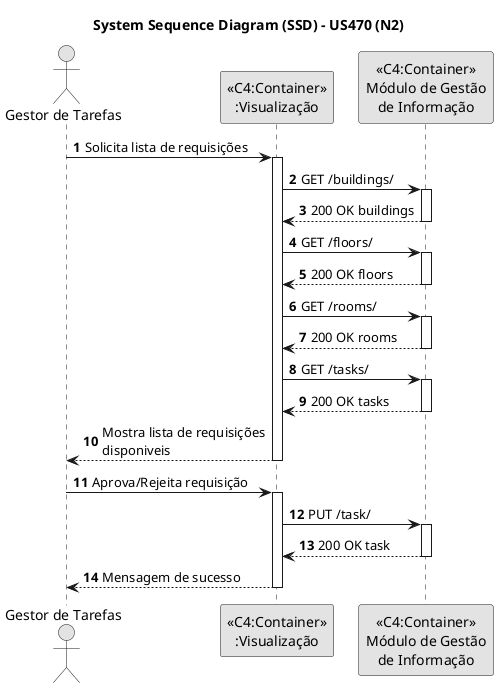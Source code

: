 @startuml
skinparam monochrome true
skinparam packageStyle rectangle
skinparam shadowing false

title System Sequence Diagram (SSD) - US470 (N2)

autonumber

actor "Gestor de Tarefas"

"Gestor de Tarefas" -> "<<C4:Container>>\n:Visualização": Solicita lista de requisições
activate "<<C4:Container>>\n:Visualização"
"<<C4:Container>>\n:Visualização" -> "<<C4:Container>>\nMódulo de Gestão\nde Informação": GET /buildings/
activate "<<C4:Container>>\nMódulo de Gestão\nde Informação"
"<<C4:Container>>\nMódulo de Gestão\nde Informação" --> "<<C4:Container>>\n:Visualização": 200 OK buildings
deactivate "<<C4:Container>>\nMódulo de Gestão\nde Informação"
"<<C4:Container>>\n:Visualização" -> "<<C4:Container>>\nMódulo de Gestão\nde Informação": GET /floors/
activate "<<C4:Container>>\nMódulo de Gestão\nde Informação"
"<<C4:Container>>\nMódulo de Gestão\nde Informação" --> "<<C4:Container>>\n:Visualização": 200 OK floors
deactivate "<<C4:Container>>\nMódulo de Gestão\nde Informação"
"<<C4:Container>>\n:Visualização" -> "<<C4:Container>>\nMódulo de Gestão\nde Informação": GET /rooms/
activate "<<C4:Container>>\nMódulo de Gestão\nde Informação"
"<<C4:Container>>\nMódulo de Gestão\nde Informação" --> "<<C4:Container>>\n:Visualização": 200 OK rooms
deactivate "<<C4:Container>>\nMódulo de Gestão\nde Informação"

"<<C4:Container>>\n:Visualização" -> "<<C4:Container>>\nMódulo de Gestão\nde Informação": GET /tasks/
activate "<<C4:Container>>\nMódulo de Gestão\nde Informação"
"<<C4:Container>>\nMódulo de Gestão\nde Informação" --> "<<C4:Container>>\n:Visualização": 200 OK tasks
deactivate "<<C4:Container>>\nMódulo de Gestão\nde Informação"

"<<C4:Container>>\n:Visualização" --> "Gestor de Tarefas": Mostra lista de requisições\ndisponiveis
deactivate "<<C4:Container>>\n:Visualização"

"Gestor de Tarefas" -> "<<C4:Container>>\n:Visualização": Aprova/Rejeita requisição
activate "<<C4:Container>>\n:Visualização"
"<<C4:Container>>\n:Visualização" -> "<<C4:Container>>\nMódulo de Gestão\nde Informação": PUT /task/
activate "<<C4:Container>>\nMódulo de Gestão\nde Informação"
"<<C4:Container>>\nMódulo de Gestão\nde Informação" --> "<<C4:Container>>\n:Visualização": 200 OK task
deactivate "<<C4:Container>>\nMódulo de Gestão\nde Informação"
"Gestor de Tarefas" <-- "<<C4:Container>>\n:Visualização": Mensagem de sucesso
deactivate "<<C4:Container>>\n:Visualização"

@enduml
